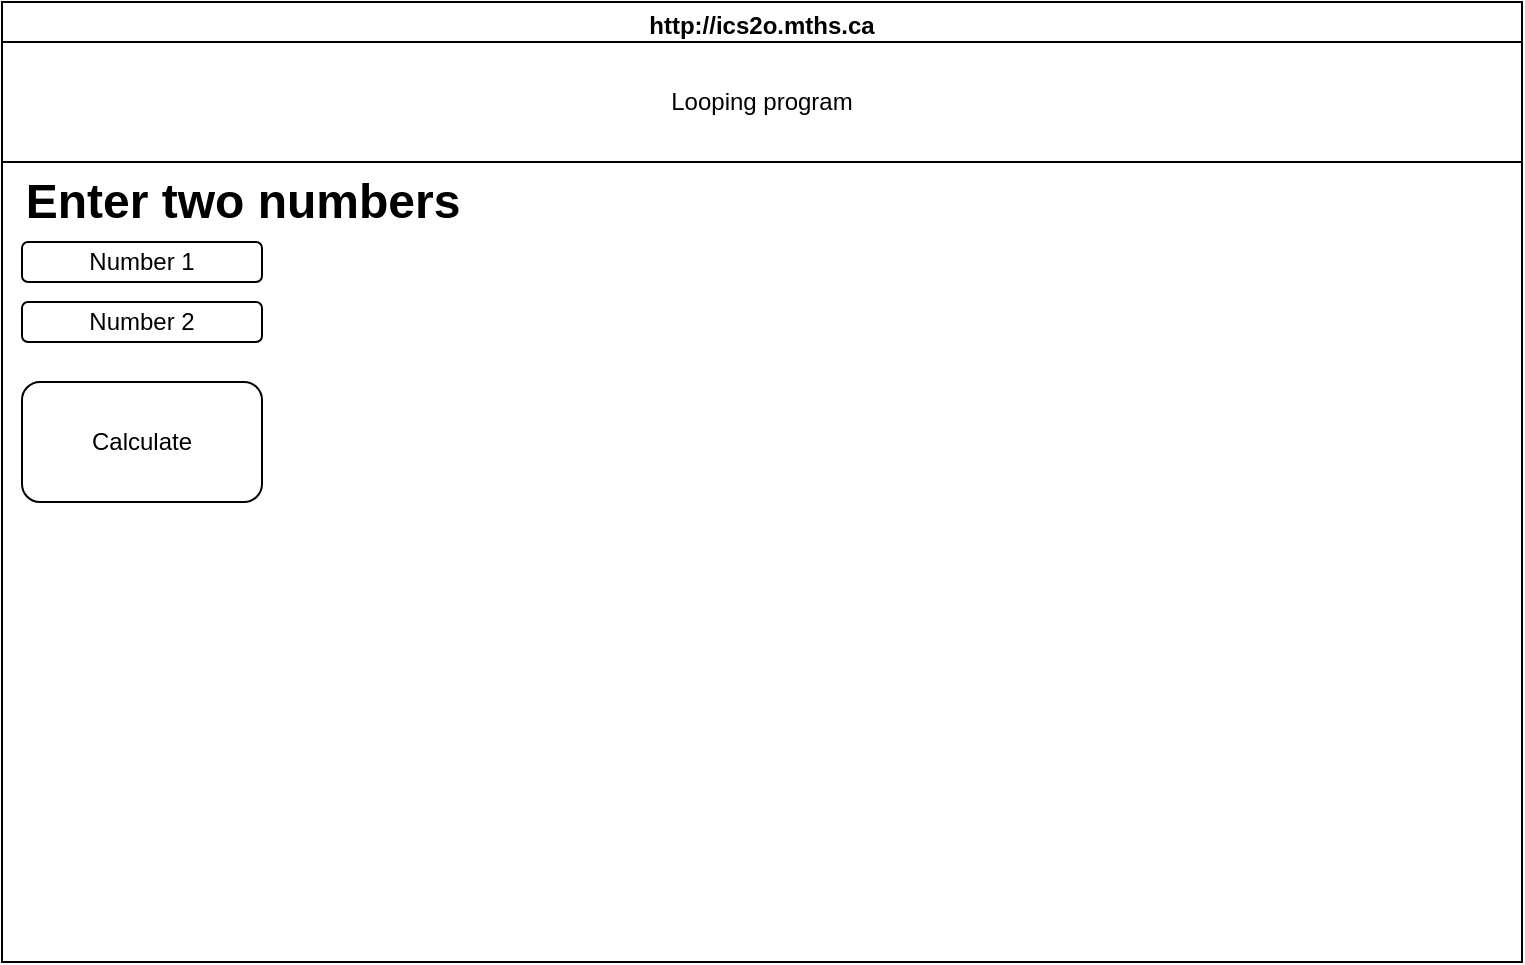 <mxfile>
    <diagram id="HIP3nbAZw_EuaXWnEj3U" name="Page-1">
        <mxGraphModel dx="1086" dy="743" grid="1" gridSize="10" guides="1" tooltips="1" connect="1" arrows="1" fold="1" page="1" pageScale="1" pageWidth="850" pageHeight="1100" math="0" shadow="0">
            <root>
                <mxCell id="0"/>
                <mxCell id="1" parent="0"/>
                <mxCell id="7" value="http://ics2o.mths.ca" style="swimlane;whiteSpace=wrap;html=1;" parent="1" vertex="1">
                    <mxGeometry x="40" y="40" width="760" height="480" as="geometry"/>
                </mxCell>
                <mxCell id="9" value="Enter two numbers" style="text;strokeColor=none;fillColor=none;html=1;fontSize=24;fontStyle=1;verticalAlign=middle;align=center;" vertex="1" parent="7">
                    <mxGeometry x="70" y="80" width="100" height="40" as="geometry"/>
                </mxCell>
                <mxCell id="10" value="Number 1" style="rounded=1;whiteSpace=wrap;html=1;" vertex="1" parent="7">
                    <mxGeometry x="10" y="120" width="120" height="20" as="geometry"/>
                </mxCell>
                <mxCell id="11" value="Number 2" style="rounded=1;whiteSpace=wrap;html=1;" vertex="1" parent="7">
                    <mxGeometry x="10" y="150" width="120" height="20" as="geometry"/>
                </mxCell>
                <mxCell id="12" value="Calculate" style="rounded=1;whiteSpace=wrap;html=1;" vertex="1" parent="7">
                    <mxGeometry x="10" y="190" width="120" height="60" as="geometry"/>
                </mxCell>
                <mxCell id="8" value="Looping program" style="rounded=0;whiteSpace=wrap;html=1;" vertex="1" parent="1">
                    <mxGeometry x="40" y="60" width="760" height="60" as="geometry"/>
                </mxCell>
            </root>
        </mxGraphModel>
    </diagram>
</mxfile>